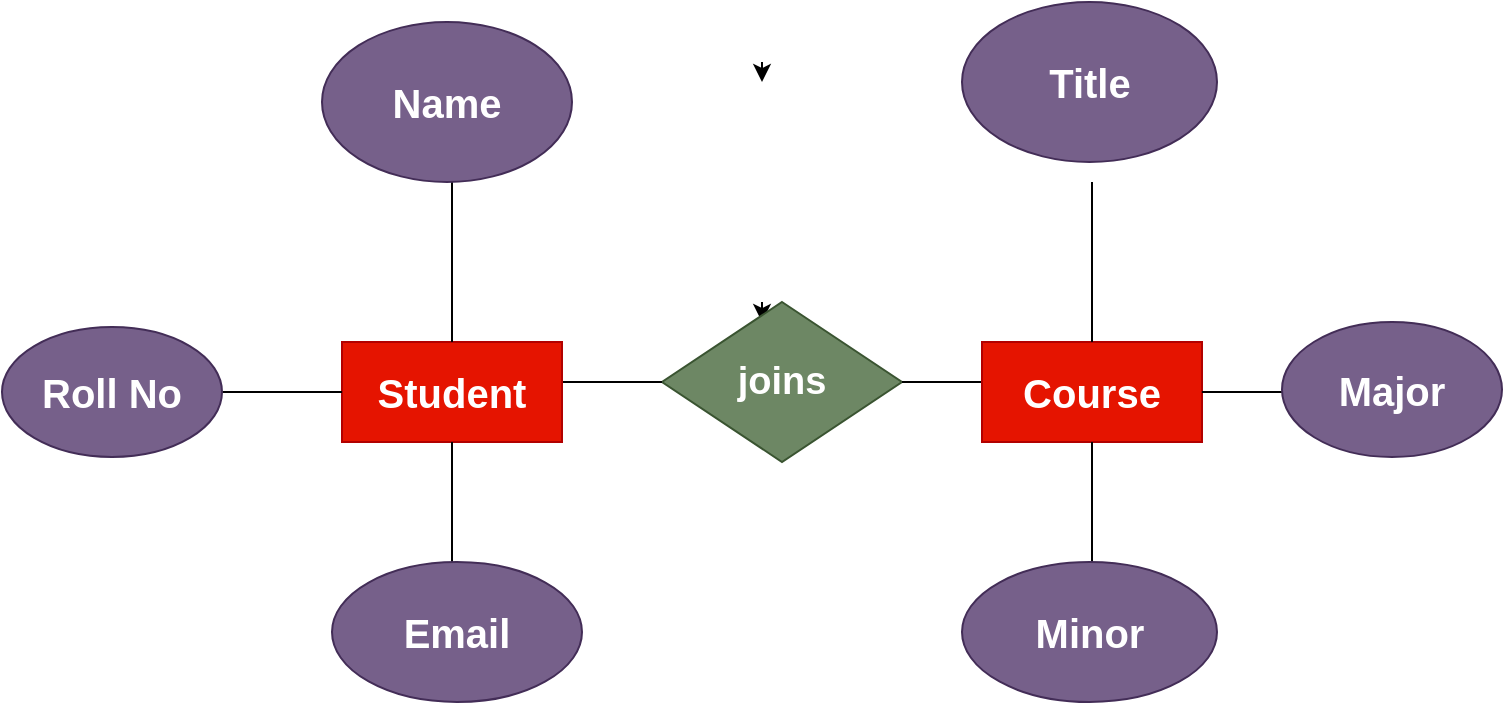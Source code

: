 <mxfile version="28.1.1">
  <diagram name="Page-1" id="xkV-_-Wiw6DP2UkErfuR">
    <mxGraphModel dx="1042" dy="535" grid="1" gridSize="10" guides="1" tooltips="1" connect="1" arrows="1" fold="1" page="1" pageScale="1" pageWidth="850" pageHeight="1100" math="0" shadow="0">
      <root>
        <mxCell id="0" />
        <mxCell id="1" parent="0" />
        <mxCell id="gokPzpeym1dHf8ekCpsL-2" value="" style="edgeStyle=orthogonalEdgeStyle;rounded=0;orthogonalLoop=1;jettySize=auto;html=1;" edge="1" parent="1">
          <mxGeometry relative="1" as="geometry">
            <mxPoint x="410" y="100" as="sourcePoint" />
            <mxPoint x="410" y="110" as="targetPoint" />
          </mxGeometry>
        </mxCell>
        <mxCell id="gokPzpeym1dHf8ekCpsL-5" value="" style="edgeStyle=orthogonalEdgeStyle;rounded=0;orthogonalLoop=1;jettySize=auto;html=1;" edge="1" parent="1">
          <mxGeometry relative="1" as="geometry">
            <mxPoint x="410" y="220" as="sourcePoint" />
            <mxPoint x="410" y="230" as="targetPoint" />
          </mxGeometry>
        </mxCell>
        <mxCell id="gokPzpeym1dHf8ekCpsL-11" value="joins" style="rhombus;whiteSpace=wrap;html=1;fillColor=#6d8764;fontColor=#ffffff;strokeColor=#3A5431;fontStyle=1;fontSize=19;" vertex="1" parent="1">
          <mxGeometry x="360" y="220" width="120" height="80" as="geometry" />
        </mxCell>
        <mxCell id="gokPzpeym1dHf8ekCpsL-14" value="" style="endArrow=none;html=1;rounded=0;" edge="1" parent="1">
          <mxGeometry width="50" height="50" relative="1" as="geometry">
            <mxPoint x="540" y="260" as="sourcePoint" />
            <mxPoint x="480" y="260" as="targetPoint" />
          </mxGeometry>
        </mxCell>
        <mxCell id="gokPzpeym1dHf8ekCpsL-15" value="" style="endArrow=none;html=1;rounded=0;entryX=0;entryY=0.5;entryDx=0;entryDy=0;" edge="1" parent="1" target="gokPzpeym1dHf8ekCpsL-11">
          <mxGeometry width="50" height="50" relative="1" as="geometry">
            <mxPoint x="310" y="260" as="sourcePoint" />
            <mxPoint x="450" y="260" as="targetPoint" />
          </mxGeometry>
        </mxCell>
        <mxCell id="gokPzpeym1dHf8ekCpsL-16" value="Course" style="rounded=0;whiteSpace=wrap;html=1;fillColor=#e51400;fontColor=#ffffff;strokeColor=#B20000;fontStyle=1;fontSize=20;" vertex="1" parent="1">
          <mxGeometry x="520" y="240" width="110" height="50" as="geometry" />
        </mxCell>
        <mxCell id="gokPzpeym1dHf8ekCpsL-17" value="Student" style="rounded=0;whiteSpace=wrap;html=1;fillColor=#e51400;fontColor=#ffffff;strokeColor=#B20000;fontStyle=1;fontSize=20;" vertex="1" parent="1">
          <mxGeometry x="200" y="240" width="110" height="50" as="geometry" />
        </mxCell>
        <mxCell id="gokPzpeym1dHf8ekCpsL-18" value="" style="endArrow=none;html=1;rounded=0;entryX=1;entryY=0.5;entryDx=0;entryDy=0;" edge="1" parent="1" target="gokPzpeym1dHf8ekCpsL-16">
          <mxGeometry width="50" height="50" relative="1" as="geometry">
            <mxPoint x="690" y="265" as="sourcePoint" />
            <mxPoint x="450" y="260" as="targetPoint" />
          </mxGeometry>
        </mxCell>
        <mxCell id="gokPzpeym1dHf8ekCpsL-21" value="" style="endArrow=none;html=1;rounded=0;entryX=0;entryY=0.5;entryDx=0;entryDy=0;" edge="1" parent="1" target="gokPzpeym1dHf8ekCpsL-17">
          <mxGeometry width="50" height="50" relative="1" as="geometry">
            <mxPoint x="140" y="265" as="sourcePoint" />
            <mxPoint x="450" y="260" as="targetPoint" />
          </mxGeometry>
        </mxCell>
        <mxCell id="gokPzpeym1dHf8ekCpsL-22" value="Roll No" style="ellipse;whiteSpace=wrap;html=1;fillColor=#76608a;fontColor=#ffffff;strokeColor=#432D57;fontStyle=1;fontSize=20;" vertex="1" parent="1">
          <mxGeometry x="30" y="232.5" width="110" height="65" as="geometry" />
        </mxCell>
        <mxCell id="gokPzpeym1dHf8ekCpsL-23" value="Major" style="ellipse;whiteSpace=wrap;html=1;fillColor=#76608a;fontColor=#ffffff;strokeColor=#432D57;fontStyle=1;fontSize=20;" vertex="1" parent="1">
          <mxGeometry x="670" y="230" width="110" height="67.5" as="geometry" />
        </mxCell>
        <mxCell id="gokPzpeym1dHf8ekCpsL-24" value="" style="endArrow=none;html=1;rounded=0;entryX=0.5;entryY=0;entryDx=0;entryDy=0;" edge="1" parent="1" target="gokPzpeym1dHf8ekCpsL-17">
          <mxGeometry width="50" height="50" relative="1" as="geometry">
            <mxPoint x="255" y="160" as="sourcePoint" />
            <mxPoint x="450" y="260" as="targetPoint" />
          </mxGeometry>
        </mxCell>
        <mxCell id="gokPzpeym1dHf8ekCpsL-25" value="" style="endArrow=none;html=1;rounded=0;entryX=0.5;entryY=1;entryDx=0;entryDy=0;" edge="1" parent="1" target="gokPzpeym1dHf8ekCpsL-17">
          <mxGeometry width="50" height="50" relative="1" as="geometry">
            <mxPoint x="255" y="360" as="sourcePoint" />
            <mxPoint x="450" y="260" as="targetPoint" />
          </mxGeometry>
        </mxCell>
        <mxCell id="gokPzpeym1dHf8ekCpsL-26" value="" style="endArrow=none;html=1;rounded=0;entryX=0.5;entryY=0;entryDx=0;entryDy=0;" edge="1" parent="1" target="gokPzpeym1dHf8ekCpsL-16">
          <mxGeometry width="50" height="50" relative="1" as="geometry">
            <mxPoint x="575" y="160" as="sourcePoint" />
            <mxPoint x="450" y="260" as="targetPoint" />
          </mxGeometry>
        </mxCell>
        <mxCell id="gokPzpeym1dHf8ekCpsL-27" value="" style="endArrow=none;html=1;rounded=0;entryX=0.5;entryY=1;entryDx=0;entryDy=0;" edge="1" parent="1" target="gokPzpeym1dHf8ekCpsL-16">
          <mxGeometry width="50" height="50" relative="1" as="geometry">
            <mxPoint x="575" y="360" as="sourcePoint" />
            <mxPoint x="450" y="260" as="targetPoint" />
          </mxGeometry>
        </mxCell>
        <mxCell id="gokPzpeym1dHf8ekCpsL-30" value="Minor" style="ellipse;whiteSpace=wrap;html=1;fillColor=#76608a;fontColor=#ffffff;strokeColor=#432D57;fontStyle=1;fontSize=20;" vertex="1" parent="1">
          <mxGeometry x="510" y="350" width="127.5" height="70" as="geometry" />
        </mxCell>
        <mxCell id="gokPzpeym1dHf8ekCpsL-31" value="Title" style="ellipse;whiteSpace=wrap;html=1;fillColor=#76608a;fontColor=#ffffff;strokeColor=#432D57;fontStyle=1;fontSize=20;" vertex="1" parent="1">
          <mxGeometry x="510" y="70" width="127.5" height="80" as="geometry" />
        </mxCell>
        <mxCell id="gokPzpeym1dHf8ekCpsL-32" value="Email" style="ellipse;whiteSpace=wrap;html=1;fillColor=#76608a;fontColor=#ffffff;strokeColor=#432D57;fontStyle=1;fontSize=20;" vertex="1" parent="1">
          <mxGeometry x="195" y="350" width="125" height="70" as="geometry" />
        </mxCell>
        <mxCell id="gokPzpeym1dHf8ekCpsL-33" value="Name" style="ellipse;whiteSpace=wrap;html=1;fillColor=#76608a;fontColor=light-dark(#ffffff, #1b1d1e);strokeColor=#432D57;fontStyle=1;fontSize=20;" vertex="1" parent="1">
          <mxGeometry x="190" y="80" width="125" height="80" as="geometry" />
        </mxCell>
      </root>
    </mxGraphModel>
  </diagram>
</mxfile>
